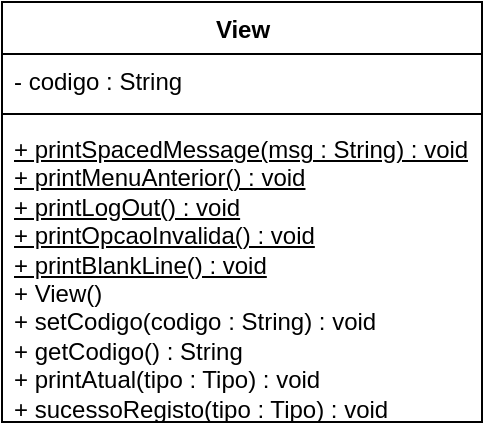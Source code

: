 <mxfile version="13.0.1" type="device"><diagram id="156TWqzqvm_quB4XYFCr" name="Page-1"><mxGraphModel dx="1102" dy="794" grid="1" gridSize="10" guides="1" tooltips="1" connect="1" arrows="1" fold="1" page="1" pageScale="1" pageWidth="1169" pageHeight="827" math="0" shadow="0"><root><mxCell id="0"/><mxCell id="1" parent="0"/><mxCell id="wLXwx-0b9c9h5c0pxnsm-30" value="View" style="swimlane;fontStyle=1;align=center;verticalAlign=top;childLayout=stackLayout;horizontal=1;startSize=26;horizontalStack=0;resizeParent=1;resizeParentMax=0;resizeLast=0;collapsible=1;marginBottom=0;fontFamily=Helvetica;html=1;" vertex="1" parent="1"><mxGeometry x="430" y="270" width="240" height="210" as="geometry"/></mxCell><mxCell id="wLXwx-0b9c9h5c0pxnsm-31" value="- codigo : String" style="text;strokeColor=none;fillColor=none;align=left;verticalAlign=top;spacingLeft=4;spacingRight=4;overflow=hidden;rotatable=0;points=[[0,0.5],[1,0.5]];portConstraint=eastwest;" vertex="1" parent="wLXwx-0b9c9h5c0pxnsm-30"><mxGeometry y="26" width="240" height="26" as="geometry"/></mxCell><mxCell id="wLXwx-0b9c9h5c0pxnsm-32" value="" style="line;strokeWidth=1;fillColor=none;align=left;verticalAlign=middle;spacingTop=-1;spacingLeft=3;spacingRight=3;rotatable=0;labelPosition=right;points=[];portConstraint=eastwest;" vertex="1" parent="wLXwx-0b9c9h5c0pxnsm-30"><mxGeometry y="52" width="240" height="8" as="geometry"/></mxCell><mxCell id="wLXwx-0b9c9h5c0pxnsm-33" value="&lt;u&gt;+ printSpacedMessage(msg : String) : void&lt;br&gt;+ printMenuAnterior() : void&lt;br&gt;+ printLogOut() : void&lt;br&gt;+ printOpcaoInvalida() : void&lt;br&gt;+ printBlankLine() : void&lt;/u&gt;&lt;br&gt;+ View()&lt;br&gt;+ setCodigo(codigo : String) : void&lt;br&gt;+ getCodigo() : String&lt;br&gt;+ printAtual(tipo : Tipo) : void&lt;br&gt;+ sucessoRegisto(tipo : Tipo) : void" style="text;strokeColor=none;fillColor=none;align=left;verticalAlign=top;spacingLeft=4;spacingRight=4;overflow=hidden;rotatable=0;points=[[0,0.5],[1,0.5]];portConstraint=eastwest;fontStyle=0;html=1;" vertex="1" parent="wLXwx-0b9c9h5c0pxnsm-30"><mxGeometry y="60" width="240" height="150" as="geometry"/></mxCell></root></mxGraphModel></diagram></mxfile>
